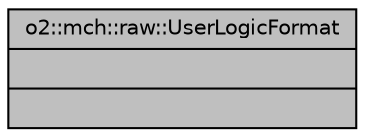 digraph "o2::mch::raw::UserLogicFormat"
{
 // INTERACTIVE_SVG=YES
  bgcolor="transparent";
  edge [fontname="Helvetica",fontsize="10",labelfontname="Helvetica",labelfontsize="10"];
  node [fontname="Helvetica",fontsize="10",shape=record];
  Node1 [label="{o2::mch::raw::UserLogicFormat\n||}",height=0.2,width=0.4,color="black", fillcolor="grey75", style="filled", fontcolor="black"];
}
